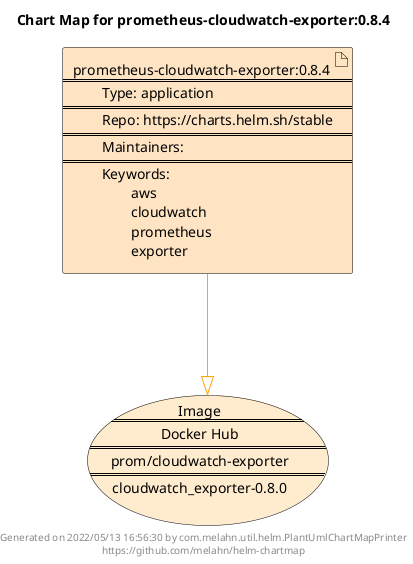 @startuml
skinparam linetype ortho
skinparam backgroundColor white
skinparam usecaseBorderColor black
skinparam usecaseArrowColor LightSlateGray
skinparam artifactBorderColor black
skinparam artifactArrowColor LightSlateGray

title Chart Map for prometheus-cloudwatch-exporter:0.8.4

'There is one referenced Helm Chart
artifact "prometheus-cloudwatch-exporter:0.8.4\n====\n\tType: application\n====\n\tRepo: https://charts.helm.sh/stable\n====\n\tMaintainers: \n====\n\tKeywords: \n\t\taws\n\t\tcloudwatch\n\t\tprometheus\n\t\texporter" as prometheus_cloudwatch_exporter_0_8_4 #Bisque

'There is one referenced Docker Image
usecase "Image\n====\nDocker Hub\n====\nprom/cloudwatch-exporter\n====\ncloudwatch_exporter-0.8.0" as prom_cloudwatch_exporter_cloudwatch_exporter_0_8_0 #BlanchedAlmond

'Chart Dependencies
prometheus_cloudwatch_exporter_0_8_4--[#orange]-|>prom_cloudwatch_exporter_cloudwatch_exporter_0_8_0

center footer Generated on 2022/05/13 16:56:30 by com.melahn.util.helm.PlantUmlChartMapPrinter\nhttps://github.com/melahn/helm-chartmap
@enduml
